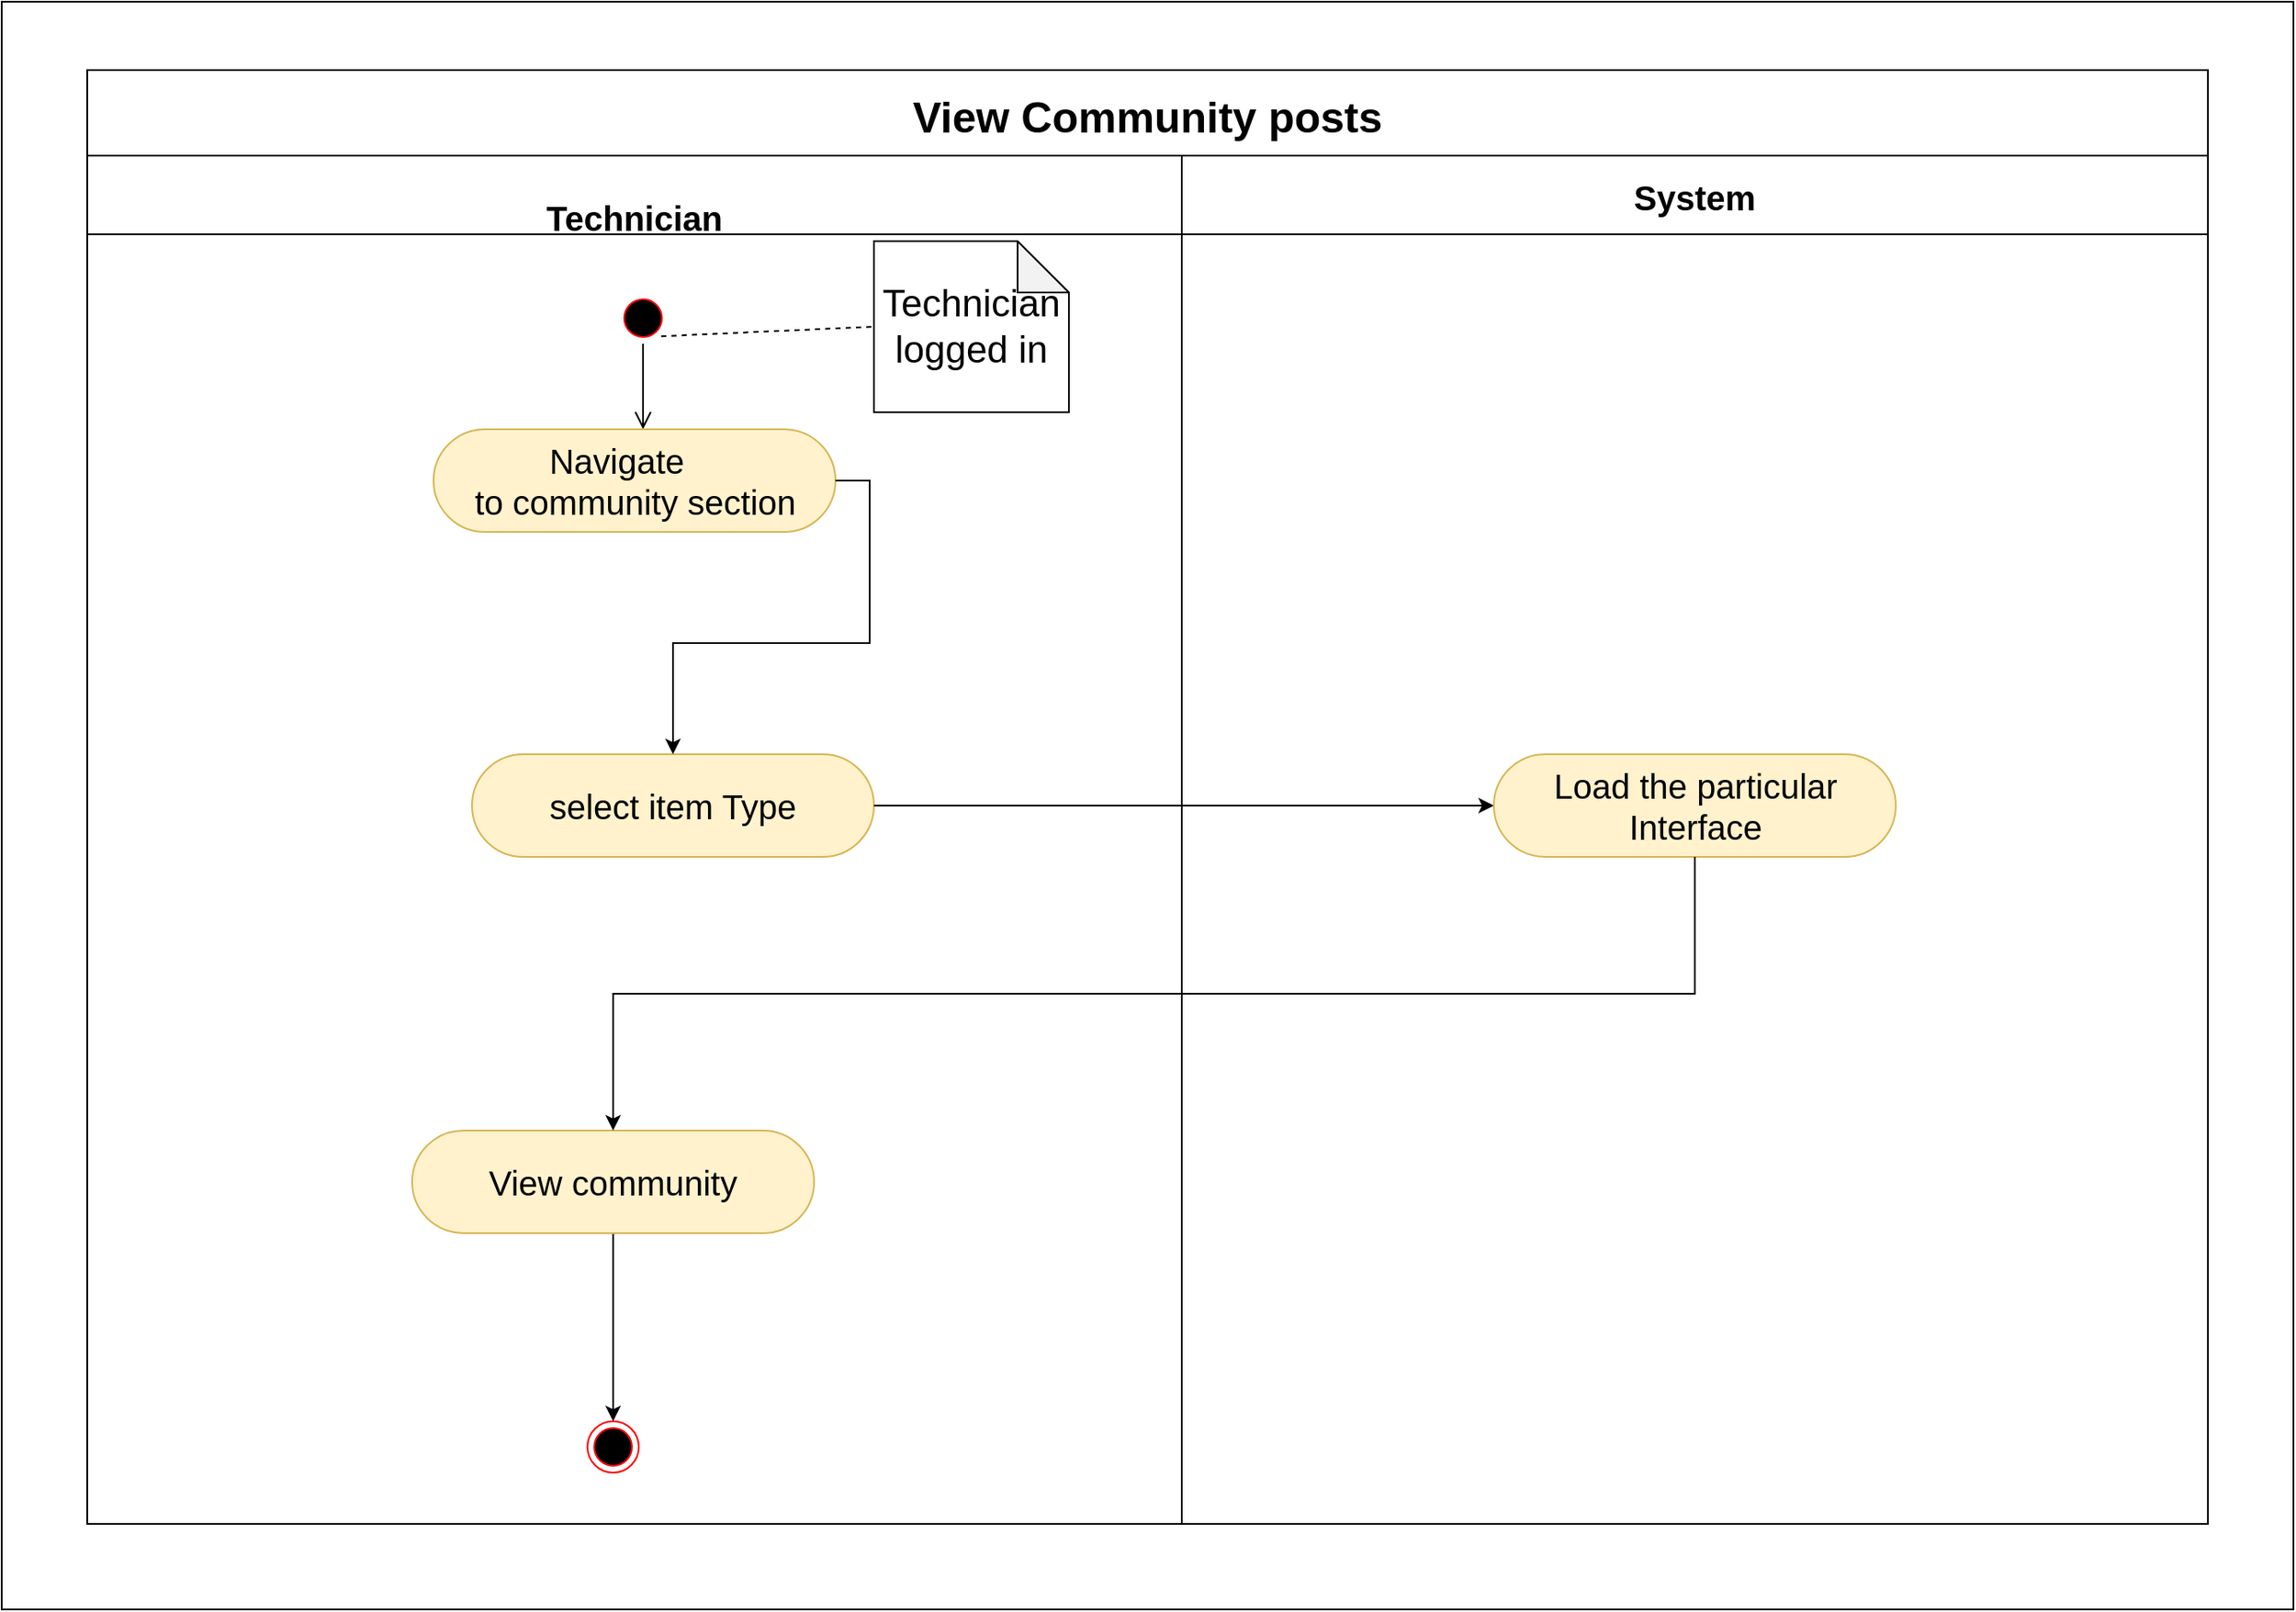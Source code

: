 <mxfile version="20.3.0" type="google"><diagram id="E88_0wFr6nzqkuK44Rk1" name="Page-1"><mxGraphModel grid="1" page="1" gridSize="10" guides="1" tooltips="1" connect="1" arrows="1" fold="1" pageScale="1" pageWidth="827" pageHeight="1169" math="0" shadow="0"><root><mxCell id="0"/><mxCell id="1" parent="0"/><mxCell id="j-P8tKI_fU_h0XiXBFyR-2" value="View Community posts" style="swimlane;childLayout=stackLayout;resizeParent=1;resizeParentMax=0;startSize=50;fontSize=25;swimlaneFillColor=none;fillColor=default;" vertex="1" parent="1"><mxGeometry x="-370" y="40" width="1240" height="850" as="geometry"/></mxCell><mxCell id="j-P8tKI_fU_h0XiXBFyR-3" value="&#10;Technician" style="swimlane;startSize=46;fontSize=20;" vertex="1" parent="j-P8tKI_fU_h0XiXBFyR-2"><mxGeometry y="50" width="640" height="800" as="geometry"><mxRectangle y="36" width="50" height="1234" as="alternateBounds"/></mxGeometry></mxCell><mxCell id="j-P8tKI_fU_h0XiXBFyR-4" value="" style="ellipse;html=1;shape=startState;fillColor=#000000;strokeColor=#ff0000;fontSize=20;" vertex="1" parent="j-P8tKI_fU_h0XiXBFyR-3"><mxGeometry x="310" y="80" width="30" height="30" as="geometry"/></mxCell><mxCell id="j-P8tKI_fU_h0XiXBFyR-5" value="" style="edgeStyle=orthogonalEdgeStyle;html=1;verticalAlign=bottom;endArrow=open;endSize=8;strokeColor=#000000;rounded=0;fontSize=20;exitX=0.5;exitY=1;exitDx=0;exitDy=0;" edge="1" parent="j-P8tKI_fU_h0XiXBFyR-3" source="j-P8tKI_fU_h0XiXBFyR-4"><mxGeometry relative="1" as="geometry"><mxPoint x="325" y="160" as="targetPoint"/><mxPoint x="705" y="100" as="sourcePoint"/></mxGeometry></mxCell><mxCell id="j-P8tKI_fU_h0XiXBFyR-6" value="&lt;p style=&quot;text-indent:-.25in;mso-list:l0 level1 lfo1&quot; class=&quot;MsoListParagraph&quot;&gt;&lt;span style=&quot;font-variant-numeric: normal; font-variant-east-asian: normal; font-stretch: normal; font-size: 7pt; line-height: normal; font-family: &amp;quot;Times New Roman&amp;quot;;&quot;&gt;&amp;nbsp;&lt;/span&gt;Navigate&lt;br&gt;to community section&lt;/p&gt;" style="rounded=1;whiteSpace=wrap;html=1;fontSize=20;arcSize=50;fillColor=#fff2cc;strokeColor=#d6b656;" vertex="1" parent="j-P8tKI_fU_h0XiXBFyR-3"><mxGeometry x="202.5" y="160" width="235" height="60" as="geometry"/></mxCell><mxCell id="j-P8tKI_fU_h0XiXBFyR-7" value="Technician logged in" style="shape=note;whiteSpace=wrap;html=1;backgroundOutline=1;darkOpacity=0.05;fontSize=22;" vertex="1" parent="j-P8tKI_fU_h0XiXBFyR-3"><mxGeometry x="460" y="50" width="114" height="100" as="geometry"/></mxCell><mxCell id="j-P8tKI_fU_h0XiXBFyR-8" value="" style="endArrow=none;dashed=1;html=1;rounded=0;exitX=1;exitY=1;exitDx=0;exitDy=0;entryX=0;entryY=0.5;entryDx=0;entryDy=0;entryPerimeter=0;fontSize=22;" edge="1" parent="j-P8tKI_fU_h0XiXBFyR-3" source="j-P8tKI_fU_h0XiXBFyR-4" target="j-P8tKI_fU_h0XiXBFyR-7"><mxGeometry width="50" height="50" relative="1" as="geometry"><mxPoint x="282.5" y="110" as="sourcePoint"/><mxPoint x="-6311.5" y="-138" as="targetPoint"/></mxGeometry></mxCell><mxCell id="j-P8tKI_fU_h0XiXBFyR-20" value="" style="ellipse;html=1;shape=endState;fillColor=#000000;strokeColor=#ff0000;fontSize=20;direction=west;" vertex="1" parent="j-P8tKI_fU_h0XiXBFyR-3"><mxGeometry x="292.5" y="740" width="30" height="30" as="geometry"/></mxCell><mxCell id="0FlIiUysh2sRq_aM8b0Y-5" style="edgeStyle=orthogonalEdgeStyle;rounded=0;orthogonalLoop=1;jettySize=auto;html=1;exitX=0.5;exitY=1;exitDx=0;exitDy=0;entryX=0.5;entryY=1;entryDx=0;entryDy=0;" edge="1" parent="j-P8tKI_fU_h0XiXBFyR-3" source="0FlIiUysh2sRq_aM8b0Y-1" target="j-P8tKI_fU_h0XiXBFyR-20"><mxGeometry relative="1" as="geometry"/></mxCell><mxCell id="0FlIiUysh2sRq_aM8b0Y-1" value="View community" style="rounded=1;whiteSpace=wrap;html=1;fontSize=20;arcSize=50;fillColor=#fff2cc;strokeColor=#d6b656;" vertex="1" parent="j-P8tKI_fU_h0XiXBFyR-3"><mxGeometry x="190" y="570" width="235" height="60" as="geometry"/></mxCell><mxCell id="j-P8tKI_fU_h0XiXBFyR-22" value="select item Type" style="rounded=1;whiteSpace=wrap;html=1;fontSize=20;arcSize=50;fillColor=#fff2cc;strokeColor=#d6b656;" vertex="1" parent="j-P8tKI_fU_h0XiXBFyR-3"><mxGeometry x="225" y="350" width="235" height="60" as="geometry"/></mxCell><mxCell id="j-P8tKI_fU_h0XiXBFyR-23" style="edgeStyle=orthogonalEdgeStyle;rounded=0;orthogonalLoop=1;jettySize=auto;html=1;exitX=1;exitY=0.5;exitDx=0;exitDy=0;entryX=0.5;entryY=0;entryDx=0;entryDy=0;" edge="1" parent="j-P8tKI_fU_h0XiXBFyR-3" source="j-P8tKI_fU_h0XiXBFyR-6" target="j-P8tKI_fU_h0XiXBFyR-22"><mxGeometry relative="1" as="geometry"><mxPoint x="880" y="240" as="targetPoint"/></mxGeometry></mxCell><mxCell id="0FlIiUysh2sRq_aM8b0Y-3" style="edgeStyle=orthogonalEdgeStyle;rounded=0;orthogonalLoop=1;jettySize=auto;html=1;exitX=1;exitY=0.5;exitDx=0;exitDy=0;entryX=0;entryY=0.5;entryDx=0;entryDy=0;" edge="1" parent="j-P8tKI_fU_h0XiXBFyR-2" source="j-P8tKI_fU_h0XiXBFyR-22" target="0FlIiUysh2sRq_aM8b0Y-2"><mxGeometry relative="1" as="geometry"><mxPoint x="800" y="410" as="targetPoint"/></mxGeometry></mxCell><mxCell id="j-P8tKI_fU_h0XiXBFyR-21" value="System" style="swimlane;startSize=46;fontSize=20;gradientColor=none;strokeColor=#000000;" vertex="1" parent="j-P8tKI_fU_h0XiXBFyR-2"><mxGeometry x="640" y="50" width="600" height="800" as="geometry"/></mxCell><mxCell id="0FlIiUysh2sRq_aM8b0Y-2" value="Load the particular Interface" style="rounded=1;whiteSpace=wrap;html=1;fontSize=20;arcSize=50;fillColor=#fff2cc;strokeColor=#d6b656;" vertex="1" parent="j-P8tKI_fU_h0XiXBFyR-21"><mxGeometry x="182.5" y="350" width="235" height="60" as="geometry"/></mxCell><mxCell id="0FlIiUysh2sRq_aM8b0Y-4" style="edgeStyle=orthogonalEdgeStyle;rounded=0;orthogonalLoop=1;jettySize=auto;html=1;exitX=0.5;exitY=1;exitDx=0;exitDy=0;entryX=0.5;entryY=0;entryDx=0;entryDy=0;" edge="1" parent="j-P8tKI_fU_h0XiXBFyR-2" source="0FlIiUysh2sRq_aM8b0Y-2" target="0FlIiUysh2sRq_aM8b0Y-1"><mxGeometry relative="1" as="geometry"/></mxCell><mxCell id="j-P8tKI_fU_h0XiXBFyR-25" value="" style="rounded=0;whiteSpace=wrap;html=1;fillColor=none;" vertex="1" parent="1"><mxGeometry x="-420" width="1340" height="940" as="geometry"/></mxCell></root></mxGraphModel></diagram></mxfile>
